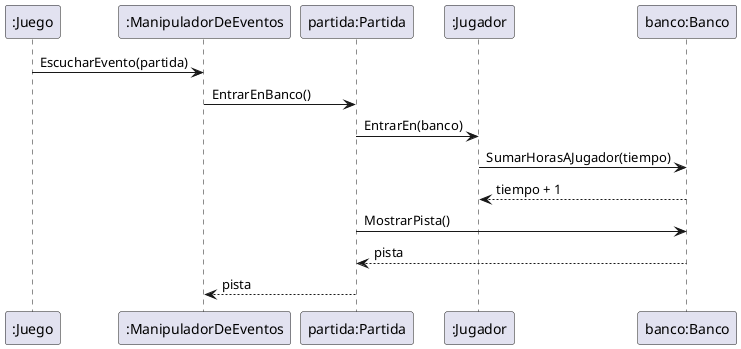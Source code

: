 @startuml
'https://plantuml.com/sequence-diagram

participant ":Juego" as J
participant ":ManipuladorDeEventos" as ME
participant "partida:Partida" as P
participant ":Jugador" as JG
participant "banco:Banco" as B

J -> ME: EscucharEvento(partida)
ME -> P: EntrarEnBanco()
P -> JG: EntrarEn(banco)
JG -> B: SumarHorasAJugador(tiempo)
JG <-- B: tiempo + 1
P -> B: MostrarPista()
P <-- B: pista
ME <-- P: pista

@enduml